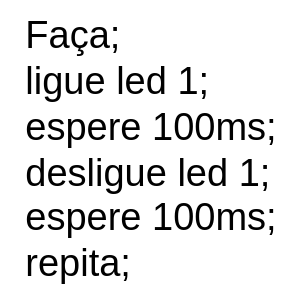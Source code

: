 <mxfile version="20.2.2" type="device" pages="2"><diagram id="DzkvAVjbCylA8UdEIWcU" name="Pseudônimo"><mxGraphModel dx="2237" dy="1443" grid="1" gridSize="10" guides="1" tooltips="1" connect="1" arrows="1" fold="1" page="1" pageScale="1" pageWidth="827" pageHeight="1169" math="0" shadow="0"><root><mxCell id="0"/><mxCell id="1" parent="0"/><mxCell id="VJV4Aw_INx_B7XtPq8dI-1" value="&lt;div style=&quot;text-align: left;&quot;&gt;&lt;span style=&quot;background-color: initial;&quot;&gt;Faça;&lt;/span&gt;&lt;/div&gt;&lt;div style=&quot;text-align: left;&quot;&gt;&lt;span style=&quot;background-color: initial;&quot;&gt;ligue led 1;&lt;/span&gt;&lt;/div&gt;&lt;div style=&quot;text-align: left;&quot;&gt;&lt;span style=&quot;background-color: initial;&quot;&gt;espere 100ms;&lt;/span&gt;&lt;/div&gt;&lt;div style=&quot;text-align: left;&quot;&gt;&lt;span style=&quot;background-color: initial;&quot;&gt;desligue led 1;&lt;/span&gt;&lt;/div&gt;&lt;div style=&quot;text-align: left;&quot;&gt;&lt;span style=&quot;background-color: initial;&quot;&gt;espere 100ms;&lt;/span&gt;&lt;/div&gt;&lt;div style=&quot;text-align: left;&quot;&gt;&lt;span style=&quot;background-color: initial;&quot;&gt;repita;&lt;/span&gt;&lt;/div&gt;" style="text;html=1;align=center;verticalAlign=middle;resizable=0;points=[];autosize=1;strokeColor=none;fillColor=none;fontSize=19;" vertex="1" parent="1"><mxGeometry x="310" y="110" width="150" height="150" as="geometry"/></mxCell></root></mxGraphModel></diagram><diagram id="vbJ6JwDIj1WHRcrP24tY" name="Fluxograma"><mxGraphModel dx="1917" dy="1237" grid="1" gridSize="10" guides="1" tooltips="1" connect="1" arrows="1" fold="1" page="1" pageScale="1" pageWidth="827" pageHeight="1169" math="0" shadow="0"><root><mxCell id="0"/><mxCell id="1" parent="0"/><mxCell id="J6B3V-WcNbmmLp8vvNRk-5" style="edgeStyle=orthogonalEdgeStyle;rounded=0;orthogonalLoop=1;jettySize=auto;html=1;entryX=0.5;entryY=0;entryDx=0;entryDy=0;fontSize=21;" parent="1" source="J6B3V-WcNbmmLp8vvNRk-1" target="J6B3V-WcNbmmLp8vvNRk-4" edge="1"><mxGeometry relative="1" as="geometry"/></mxCell><mxCell id="J6B3V-WcNbmmLp8vvNRk-1" value="&lt;p style=&quot;line-height: 1.4;&quot;&gt;&lt;font style=&quot;font-size: 21px;&quot;&gt;inicio&lt;/font&gt;&lt;/p&gt;" style="ellipse;whiteSpace=wrap;html=1;" parent="1" vertex="1"><mxGeometry x="333" y="10" width="160" height="60" as="geometry"/></mxCell><mxCell id="J6B3V-WcNbmmLp8vvNRk-7" value="" style="edgeStyle=orthogonalEdgeStyle;rounded=0;orthogonalLoop=1;jettySize=auto;html=1;fontSize=21;" parent="1" source="J6B3V-WcNbmmLp8vvNRk-4" target="J6B3V-WcNbmmLp8vvNRk-6" edge="1"><mxGeometry relative="1" as="geometry"/></mxCell><mxCell id="J6B3V-WcNbmmLp8vvNRk-4" value="" style="ellipse;whiteSpace=wrap;html=1;aspect=fixed;fontSize=21;" parent="1" vertex="1"><mxGeometry x="383" y="100" width="60" height="60" as="geometry"/></mxCell><mxCell id="J6B3V-WcNbmmLp8vvNRk-9" value="" style="edgeStyle=orthogonalEdgeStyle;rounded=0;orthogonalLoop=1;jettySize=auto;html=1;fontSize=21;" parent="1" source="J6B3V-WcNbmmLp8vvNRk-6" target="J6B3V-WcNbmmLp8vvNRk-8" edge="1"><mxGeometry relative="1" as="geometry"/></mxCell><mxCell id="J6B3V-WcNbmmLp8vvNRk-6" value="liga led 1" style="whiteSpace=wrap;html=1;fontSize=21;" parent="1" vertex="1"><mxGeometry x="353" y="200" width="120" height="60" as="geometry"/></mxCell><mxCell id="pvoziYaZqHDXpBQCkp43-2" value="" style="edgeStyle=orthogonalEdgeStyle;rounded=0;orthogonalLoop=1;jettySize=auto;html=1;" edge="1" parent="1" source="J6B3V-WcNbmmLp8vvNRk-8" target="pvoziYaZqHDXpBQCkp43-1"><mxGeometry relative="1" as="geometry"/></mxCell><mxCell id="J6B3V-WcNbmmLp8vvNRk-8" value="&lt;font style=&quot;font-size: 19px;&quot;&gt;delay 250ms&lt;/font&gt;" style="whiteSpace=wrap;html=1;fontSize=21;" parent="1" vertex="1"><mxGeometry x="353" y="300" width="120" height="60" as="geometry"/></mxCell><mxCell id="pvoziYaZqHDXpBQCkp43-4" value="" style="edgeStyle=orthogonalEdgeStyle;rounded=0;orthogonalLoop=1;jettySize=auto;html=1;" edge="1" parent="1" source="pvoziYaZqHDXpBQCkp43-1" target="pvoziYaZqHDXpBQCkp43-3"><mxGeometry relative="1" as="geometry"/></mxCell><mxCell id="pvoziYaZqHDXpBQCkp43-1" value="&lt;font style=&quot;font-size: 19px;&quot;&gt;Desliga led 1&lt;/font&gt;" style="whiteSpace=wrap;html=1;fontSize=21;" vertex="1" parent="1"><mxGeometry x="353" y="400" width="120" height="60" as="geometry"/></mxCell><mxCell id="pvoziYaZqHDXpBQCkp43-3" value="&lt;font style=&quot;font-size: 19px;&quot;&gt;delay 250ms&lt;/font&gt;" style="whiteSpace=wrap;html=1;fontSize=21;" vertex="1" parent="1"><mxGeometry x="353" y="500" width="120" height="60" as="geometry"/></mxCell></root></mxGraphModel></diagram></mxfile>